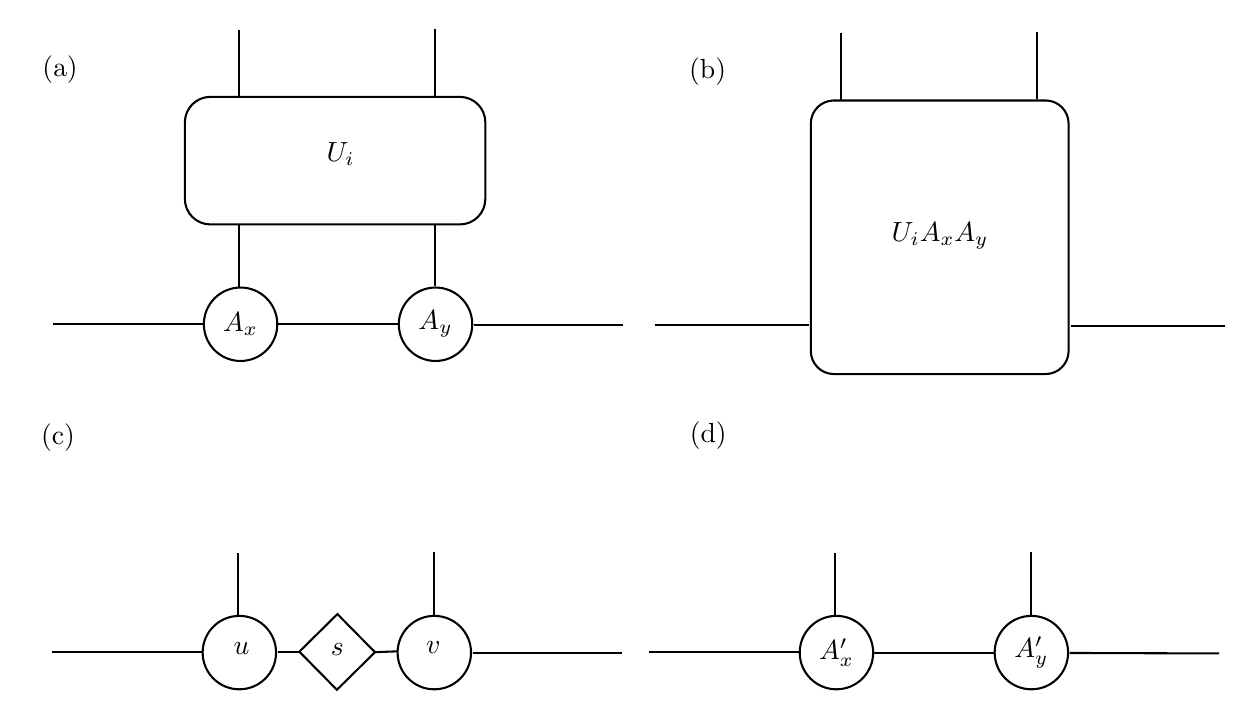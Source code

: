 

\tikzset{every picture/.style={line width=0.75pt}} %set default line width to 0.75pt        

\begin{tikzpicture}[x=0.75pt,y=0.75pt,yscale=-1,xscale=1]
%uncomment if require: \path (0,375); %set diagram left start at 0, and has height of 375

%Straight Lines [id:da7365394487797718] 
\draw    (71.55,170.55) -- (144.2,170.55) ;
%Straight Lines [id:da7621391535901423] 
\draw    (274.2,171.14) -- (346.33,171.14) ;
%Rounded Rect [id:dp6835962334249526] 
\draw   (135.12,73.46) .. controls (135.12,66.67) and (140.62,61.17) .. (147.41,61.17) -- (267.6,61.17) .. controls (274.38,61.17) and (279.89,66.67) .. (279.89,73.46) -- (279.89,110.34) .. controls (279.89,117.13) and (274.38,122.63) .. (267.6,122.63) -- (147.41,122.63) .. controls (140.62,122.63) and (135.12,117.13) .. (135.12,110.34) -- cycle ;
%Straight Lines [id:da5680367237236668] 
\draw    (161.34,122.81) -- (161.34,152.69) ;
%Straight Lines [id:da853382146158693] 
\draw    (255.81,122.37) -- (255.81,152.29) ;
%Straight Lines [id:da8297545016541825] 
\draw    (161.34,28.77) -- (161.34,61.29) ;
%Straight Lines [id:da4358101085316026] 
\draw    (255.81,28.33) -- (255.81,60.85) ;
%Straight Lines [id:da9987214929953985] 
\draw    (361.56,171.12) -- (435.96,171.12) ;
%Straight Lines [id:da9743752218527166] 
\draw    (561.93,171.71) -- (636.33,171.71) ;
%Straight Lines [id:da20846777076905343] 
\draw    (451.34,30.22) -- (451.34,62.74) ;
%Straight Lines [id:da4820786432513622] 
\draw    (545.82,29.78) -- (545.82,62.3) ;
%Rounded Rect [id:dp17204943517638394] 
\draw   (436.7,74.03) .. controls (436.7,67.88) and (441.68,62.9) .. (447.83,62.9) -- (549.77,62.9) .. controls (555.92,62.9) and (560.9,67.88) .. (560.9,74.03) -- (560.9,183.59) .. controls (560.9,189.74) and (555.92,194.72) .. (549.77,194.72) -- (447.83,194.72) .. controls (441.68,194.72) and (436.7,189.74) .. (436.7,183.59) -- cycle ;
%Straight Lines [id:da9400400831614022] 
\draw    (70.96,328.74) -- (143.4,328.74) ;
%Straight Lines [id:da2382769903904487] 
\draw    (273.8,329.33) -- (345.74,329.33) ;
%Straight Lines [id:da3673687773410417] 
\draw    (160.75,280.99) -- (160.75,310.69) ;
%Straight Lines [id:da3557147746028002] 
\draw    (255.22,280.55) -- (255.22,311.49) ;
%Straight Lines [id:da539147401672333] 
\draw    (358.63,328.74) -- (431,328.74) ;
%Straight Lines [id:da3147239777914608] 
\draw    (561.4,329.09) -- (633.4,329.33) ;
%Straight Lines [id:da8862557674103] 
\draw    (448.41,280.99) -- (448.41,311.09) ;
%Straight Lines [id:da7692654685209115] 
\draw    (542.89,280.55) -- (542.89,311.49) ;
%Shape: Rectangle [id:dp8869375962573955] 
\draw   (190.26,328.47) -- (208.62,310.36) -- (226.73,328.73) -- (208.37,346.83) -- cycle ;
%Straight Lines [id:da5982195840629647] 
\draw    (179.8,328.47) -- (190.26,328.47) ;
%Straight Lines [id:da2585638624811075] 
\draw    (226.73,328.73) -- (237.8,328.29) ;

% Text Node
\draw    (161.96, 170.72) circle [x radius= 17.69, y radius= 17.69]   ;
\draw (161.96,170.72) node    {$A_{x}$};
% Text Node
\draw    (255.89, 170.72) circle [x radius= 17.69, y radius= 17.69]   ;
\draw (255.89,170.72) node    {$A_{y}$};
% Text Node
\draw (201.87,81.69) node [anchor=north west][inner sep=0.75pt]    {$U_{i}$};
% Text Node
\draw (474.16,120.34) node [anchor=north west][inner sep=0.75pt]    {$U_{i} A_{x} A_{y}$};
% Text Node
\draw    (161.37, 328.91) circle [x radius= 17.69, y radius= 17.69]   ;
\draw (161.37,328.91) node  [color={rgb, 255:red, 0; green, 0; blue, 0 }  ,opacity=0 ]  {$A'_{x}$};
% Text Node
\draw    (255.3, 328.91) circle [x radius= 17.69, y radius= 17.69]   ;
\draw (255.3,328.91) node  [color={rgb, 255:red, 0; green, 0; blue, 0 }  ,opacity=0 ]  {$A'_{y}$};
% Text Node
\draw    (449.04, 328.91) circle [x radius= 17.69, y radius= 17.69]   ;
\draw (449.04,328.91) node    {$A'_{x}$};
% Text Node
\draw    (542.97, 328.91) circle [x radius= 17.69, y radius= 17.69]   ;
\draw (542.97,328.91) node    {$A'_{y}$};
% Text Node
\draw (64.33,217.32) node [anchor=north west][inner sep=0.75pt]   [align=left] {(c)};
% Text Node
\draw (376.9,216.14) node [anchor=north west][inner sep=0.75pt]   [align=left] {(d)};
% Text Node
\draw (376.6,40.97) node [anchor=north west][inner sep=0.75pt]   [align=left] {(b)};
% Text Node
\draw (64.92,39.8) node [anchor=north west][inner sep=0.75pt]   [align=left] {(a)};
% Text Node
\draw (157.09,322.58) node [anchor=north west][inner sep=0.75pt]    {$u$};
% Text Node
\draw (203.96,322.87) node [anchor=north west][inner sep=0.75pt]    {$s$};
% Text Node
\draw (249.83,322.29) node [anchor=north west][inner sep=0.75pt]    {$v$};
% Connection
\draw    (238.2,170.72) -- (179.65,170.72) ;
% Connection
\draw    (525.27,328.91) -- (466.73,328.91) ;

\end{tikzpicture}

